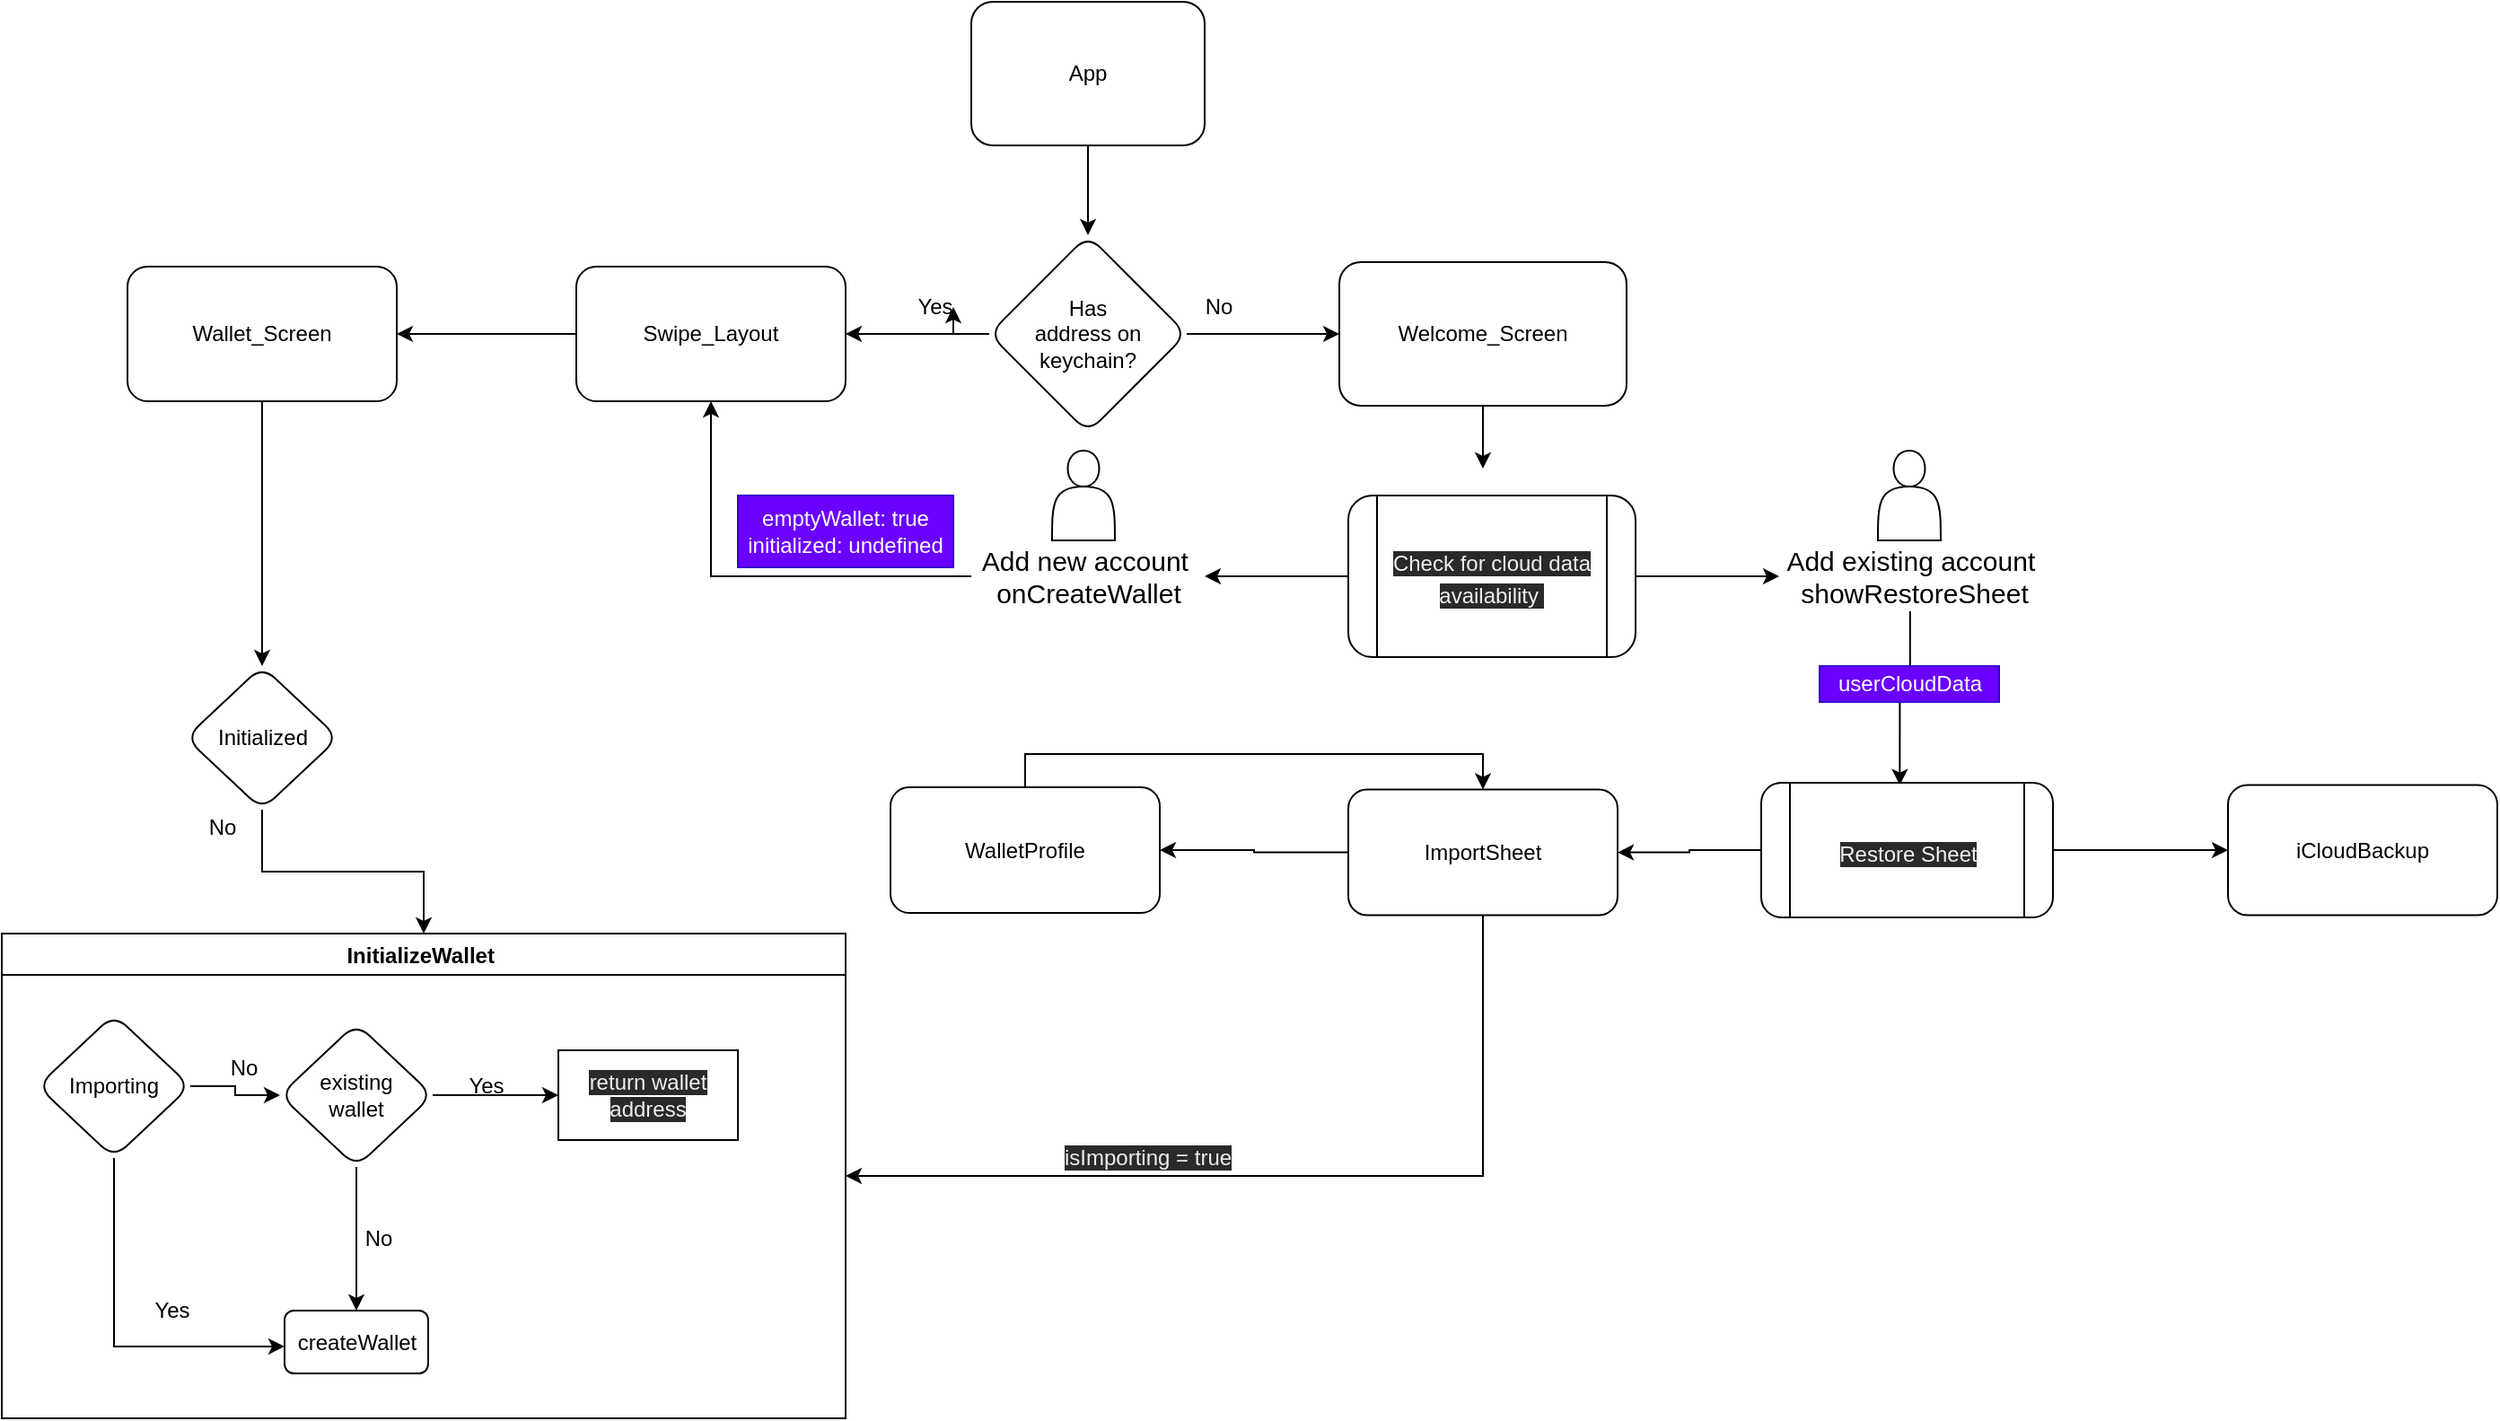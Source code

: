 <mxfile>
    <diagram id="QZ-MXoioudwLhQ9d-GXE" name="Page-1">
        <mxGraphModel dx="2070" dy="840" grid="1" gridSize="10" guides="1" tooltips="1" connect="1" arrows="1" fold="1" page="1" pageScale="1" pageWidth="850" pageHeight="1100" math="0" shadow="0">
            <root>
                <mxCell id="0"/>
                <mxCell id="1" parent="0"/>
                <mxCell id="5" value="" style="edgeStyle=orthogonalEdgeStyle;rounded=0;orthogonalLoop=1;jettySize=auto;html=1;" parent="1" source="2" target="3" edge="1">
                    <mxGeometry relative="1" as="geometry"/>
                </mxCell>
                <mxCell id="2" value="App" style="rounded=1;whiteSpace=wrap;html=1;" parent="1" vertex="1">
                    <mxGeometry x="320" y="20" width="130" height="80" as="geometry"/>
                </mxCell>
                <mxCell id="8" value="" style="edgeStyle=orthogonalEdgeStyle;rounded=0;orthogonalLoop=1;jettySize=auto;html=1;" parent="1" source="3" target="6" edge="1">
                    <mxGeometry relative="1" as="geometry"/>
                </mxCell>
                <mxCell id="9" value="" style="edgeStyle=orthogonalEdgeStyle;rounded=0;orthogonalLoop=1;jettySize=auto;html=1;" parent="1" source="3" target="7" edge="1">
                    <mxGeometry relative="1" as="geometry"/>
                </mxCell>
                <mxCell id="Y6MugdShxAgaUpJ7odk5-55" value="" style="edgeStyle=orthogonalEdgeStyle;rounded=0;orthogonalLoop=1;jettySize=auto;html=1;fontSize=15;" parent="1" source="3" target="10" edge="1">
                    <mxGeometry relative="1" as="geometry"/>
                </mxCell>
                <mxCell id="3" value="Has &lt;br&gt;address on keychain?" style="rhombus;whiteSpace=wrap;html=1;rounded=1;" parent="1" vertex="1">
                    <mxGeometry x="330" y="150" width="110" height="110" as="geometry"/>
                </mxCell>
                <mxCell id="Y6MugdShxAgaUpJ7odk5-12" value="" style="edgeStyle=orthogonalEdgeStyle;rounded=0;orthogonalLoop=1;jettySize=auto;html=1;" parent="1" source="6" edge="1">
                    <mxGeometry relative="1" as="geometry">
                        <mxPoint x="605" y="280" as="targetPoint"/>
                    </mxGeometry>
                </mxCell>
                <mxCell id="6" value="Welcome_Screen" style="rounded=1;whiteSpace=wrap;html=1;" parent="1" vertex="1">
                    <mxGeometry x="525" y="165" width="160" height="80" as="geometry"/>
                </mxCell>
                <mxCell id="Y6MugdShxAgaUpJ7odk5-22" value="" style="edgeStyle=orthogonalEdgeStyle;rounded=0;orthogonalLoop=1;jettySize=auto;html=1;" parent="1" source="7" target="Y6MugdShxAgaUpJ7odk5-21" edge="1">
                    <mxGeometry relative="1" as="geometry"/>
                </mxCell>
                <mxCell id="7" value="Swipe_Layout" style="rounded=1;whiteSpace=wrap;html=1;" parent="1" vertex="1">
                    <mxGeometry x="100" y="167.5" width="150" height="75" as="geometry"/>
                </mxCell>
                <mxCell id="10" value="Yes" style="text;html=1;strokeColor=none;fillColor=none;align=center;verticalAlign=middle;whiteSpace=wrap;rounded=0;" parent="1" vertex="1">
                    <mxGeometry x="280" y="180" width="40" height="20" as="geometry"/>
                </mxCell>
                <mxCell id="11" value="No&lt;span style=&quot;color: rgba(0 , 0 , 0 , 0) ; font-family: monospace ; font-size: 0px&quot;&gt;%3CmxGraphModel%3E%3Croot%3E%3CmxCell%20id%3D%220%22%2F%3E%3CmxCell%20id%3D%221%22%20parent%3D%220%22%2F%3E%3CmxCell%20id%3D%222%22%20value%3D%22App%22%20style%3D%22rounded%3D1%3BwhiteSpace%3Dwrap%3Bhtml%3D1%3B%22%20vertex%3D%221%22%20parent%3D%221%22%3E%3CmxGeometry%20x%3D%22480%22%20y%3D%22170%22%20width%3D%22120%22%20height%3D%2260%22%20as%3D%22geometry%22%2F%3E%3C%2FmxCell%3E%3C%2Froot%3E%3C%2FmxGraphModel%3E&lt;/span&gt;" style="text;html=1;strokeColor=none;fillColor=none;align=center;verticalAlign=middle;whiteSpace=wrap;rounded=0;" parent="1" vertex="1">
                    <mxGeometry x="437.5" y="180" width="40" height="20" as="geometry"/>
                </mxCell>
                <mxCell id="Y6MugdShxAgaUpJ7odk5-67" value="" style="edgeStyle=orthogonalEdgeStyle;rounded=0;orthogonalLoop=1;jettySize=auto;html=1;fontSize=15;" parent="1" source="Y6MugdShxAgaUpJ7odk5-21" target="Y6MugdShxAgaUpJ7odk5-66" edge="1">
                    <mxGeometry relative="1" as="geometry"/>
                </mxCell>
                <mxCell id="Y6MugdShxAgaUpJ7odk5-21" value="Wallet_Screen" style="rounded=1;whiteSpace=wrap;html=1;" parent="1" vertex="1">
                    <mxGeometry x="-150" y="167.5" width="150" height="75" as="geometry"/>
                </mxCell>
                <mxCell id="Y6MugdShxAgaUpJ7odk5-47" style="edgeStyle=orthogonalEdgeStyle;rounded=0;orthogonalLoop=1;jettySize=auto;html=1;exitX=0;exitY=0.5;exitDx=0;exitDy=0;fontSize=15;" parent="1" source="Y6MugdShxAgaUpJ7odk5-31" target="Y6MugdShxAgaUpJ7odk5-41" edge="1">
                    <mxGeometry relative="1" as="geometry">
                        <mxPoint x="460" y="325" as="targetPoint"/>
                    </mxGeometry>
                </mxCell>
                <mxCell id="Y6MugdShxAgaUpJ7odk5-53" style="edgeStyle=orthogonalEdgeStyle;rounded=0;orthogonalLoop=1;jettySize=auto;html=1;fontSize=15;" parent="1" source="Y6MugdShxAgaUpJ7odk5-31" edge="1">
                    <mxGeometry relative="1" as="geometry">
                        <mxPoint x="770" y="340" as="targetPoint"/>
                    </mxGeometry>
                </mxCell>
                <mxCell id="Y6MugdShxAgaUpJ7odk5-31" value="&lt;meta charset=&quot;utf-8&quot;&gt;&lt;span style=&quot;color: rgb(240, 240, 240); font-family: helvetica; font-size: 12px; font-style: normal; font-weight: 400; letter-spacing: normal; text-align: center; text-indent: 0px; text-transform: none; word-spacing: 0px; background-color: rgb(42, 42, 42); display: inline; float: none;&quot;&gt;Check for cloud data availability&amp;nbsp;&lt;/span&gt;" style="shape=process;whiteSpace=wrap;html=1;backgroundOutline=1;rounded=1;glass=0;sketch=0;fontSize=15;" parent="1" vertex="1">
                    <mxGeometry x="530" y="295" width="160" height="90" as="geometry"/>
                </mxCell>
                <mxCell id="Y6MugdShxAgaUpJ7odk5-54" style="edgeStyle=orthogonalEdgeStyle;rounded=0;orthogonalLoop=1;jettySize=auto;html=1;entryX=0.475;entryY=0.018;entryDx=0;entryDy=0;fontSize=15;exitX=0.487;exitY=0.988;exitDx=0;exitDy=0;exitPerimeter=0;entryPerimeter=0;" parent="1" source="Y6MugdShxAgaUpJ7odk5-39" target="41" edge="1">
                    <mxGeometry relative="1" as="geometry">
                        <mxPoint x="843.417" y="365" as="sourcePoint"/>
                        <mxPoint x="840" y="440" as="targetPoint"/>
                    </mxGeometry>
                </mxCell>
                <mxCell id="Y6MugdShxAgaUpJ7odk5-44" style="edgeStyle=orthogonalEdgeStyle;rounded=0;orthogonalLoop=1;jettySize=auto;html=1;entryX=0.5;entryY=1;entryDx=0;entryDy=0;fontSize=15;" parent="1" source="Y6MugdShxAgaUpJ7odk5-41" target="7" edge="1">
                    <mxGeometry relative="1" as="geometry">
                        <mxPoint x="297.5" y="325" as="sourcePoint"/>
                        <Array as="points">
                            <mxPoint x="175" y="340"/>
                        </Array>
                    </mxGeometry>
                </mxCell>
                <mxCell id="Y6MugdShxAgaUpJ7odk5-56" value="emptyWallet: true&lt;br&gt;initialized: undefined" style="text;html=1;strokeColor=#3700CC;fillColor=#6a00ff;align=center;verticalAlign=middle;whiteSpace=wrap;rounded=0;fontColor=#ffffff;" parent="1" vertex="1">
                    <mxGeometry x="190" y="295" width="120" height="40" as="geometry"/>
                </mxCell>
                <mxCell id="Y6MugdShxAgaUpJ7odk5-57" value="" style="shape=actor;whiteSpace=wrap;html=1;rounded=1;glass=0;sketch=0;fontSize=15;" parent="1" vertex="1">
                    <mxGeometry x="365" y="270" width="35" height="50" as="geometry"/>
                </mxCell>
                <mxCell id="Y6MugdShxAgaUpJ7odk5-41" value="Add new account&amp;nbsp;&lt;br&gt;onCreateWallet" style="text;html=1;align=center;verticalAlign=middle;resizable=0;points=[];autosize=1;strokeColor=none;fontSize=15;" parent="1" vertex="1">
                    <mxGeometry x="320" y="320" width="130" height="40" as="geometry"/>
                </mxCell>
                <mxCell id="Y6MugdShxAgaUpJ7odk5-39" value="Add existing account&amp;nbsp;&lt;br&gt;showRestoreSheet" style="text;html=1;align=center;verticalAlign=middle;resizable=0;points=[];autosize=1;strokeColor=none;fontSize=15;" parent="1" vertex="1">
                    <mxGeometry x="765" y="320" width="160" height="40" as="geometry"/>
                </mxCell>
                <mxCell id="Y6MugdShxAgaUpJ7odk5-58" value="" style="shape=actor;whiteSpace=wrap;html=1;rounded=1;glass=0;sketch=0;fontSize=15;" parent="1" vertex="1">
                    <mxGeometry x="825" y="270" width="35" height="50" as="geometry"/>
                </mxCell>
                <mxCell id="Y6MugdShxAgaUpJ7odk5-64" value="userCloudData" style="text;html=1;strokeColor=#3700CC;fillColor=#6a00ff;align=center;verticalAlign=middle;whiteSpace=wrap;rounded=0;fontColor=#ffffff;" parent="1" vertex="1">
                    <mxGeometry x="792.5" y="390" width="100" height="20" as="geometry"/>
                </mxCell>
                <mxCell id="39" style="edgeStyle=orthogonalEdgeStyle;rounded=0;orthogonalLoop=1;jettySize=auto;html=1;entryX=0.5;entryY=0;entryDx=0;entryDy=0;" edge="1" parent="1" source="Y6MugdShxAgaUpJ7odk5-66" target="12">
                    <mxGeometry relative="1" as="geometry"/>
                </mxCell>
                <mxCell id="Y6MugdShxAgaUpJ7odk5-66" value="Initialized" style="rhombus;whiteSpace=wrap;html=1;rounded=1;" parent="1" vertex="1">
                    <mxGeometry x="-117.5" y="390" width="85" height="80" as="geometry"/>
                </mxCell>
                <mxCell id="Y6MugdShxAgaUpJ7odk5-70" value="No&lt;span style=&quot;color: rgba(0 , 0 , 0 , 0) ; font-family: monospace ; font-size: 0px&quot;&gt;%3CmxGraphModel%3E%3Croot%3E%3CmxCell%20id%3D%220%22%2F%3E%3CmxCell%20id%3D%221%22%20parent%3D%220%22%2F%3E%3CmxCell%20id%3D%222%22%20value%3D%22App%22%20style%3D%22rounded%3D1%3BwhiteSpace%3Dwrap%3Bhtml%3D1%3B%22%20vertex%3D%221%22%20parent%3D%221%22%3E%3CmxGeometry%20x%3D%22480%22%20y%3D%22170%22%20width%3D%22120%22%20height%3D%2260%22%20as%3D%22geometry%22%2F%3E%3C%2FmxCell%3E%3C%2Froot%3E%3C%2FmxGraphModel%3E&lt;/span&gt;" style="text;html=1;strokeColor=none;fillColor=none;align=center;verticalAlign=middle;whiteSpace=wrap;rounded=0;" parent="1" vertex="1">
                    <mxGeometry x="-117.5" y="470" width="40" height="20" as="geometry"/>
                </mxCell>
                <mxCell id="12" value="InitializeWallet " style="swimlane;" vertex="1" parent="1">
                    <mxGeometry x="-220" y="539" width="470" height="270" as="geometry">
                        <mxRectangle x="-220" y="539" width="120" height="21" as="alternateBounds"/>
                    </mxGeometry>
                </mxCell>
                <mxCell id="15" value="createWallet" style="rounded=1;whiteSpace=wrap;html=1;" vertex="1" parent="12">
                    <mxGeometry x="157.5" y="210" width="80" height="35" as="geometry"/>
                </mxCell>
                <mxCell id="26" value="" style="edgeStyle=orthogonalEdgeStyle;rounded=0;orthogonalLoop=1;jettySize=auto;html=1;" edge="1" parent="12" source="18">
                    <mxGeometry relative="1" as="geometry">
                        <mxPoint x="310" y="90" as="targetPoint"/>
                    </mxGeometry>
                </mxCell>
                <mxCell id="36" style="edgeStyle=orthogonalEdgeStyle;rounded=0;orthogonalLoop=1;jettySize=auto;html=1;entryX=0.5;entryY=0;entryDx=0;entryDy=0;" edge="1" parent="12" source="18" target="15">
                    <mxGeometry relative="1" as="geometry"/>
                </mxCell>
                <mxCell id="18" value="existing&lt;br&gt;wallet" style="rhombus;whiteSpace=wrap;html=1;rounded=1;" vertex="1" parent="12">
                    <mxGeometry x="155" y="50" width="85" height="80" as="geometry"/>
                </mxCell>
                <mxCell id="22" value="&lt;font face=&quot;helvetica&quot;&gt;Yes&lt;/font&gt;" style="text;html=1;strokeColor=none;fillColor=none;align=center;verticalAlign=middle;whiteSpace=wrap;rounded=0;" vertex="1" parent="12">
                    <mxGeometry x="75" y="200" width="40" height="20" as="geometry"/>
                </mxCell>
                <mxCell id="23" value="&lt;font face=&quot;helvetica&quot;&gt;No&lt;/font&gt;" style="text;html=1;strokeColor=none;fillColor=none;align=center;verticalAlign=middle;whiteSpace=wrap;rounded=0;" vertex="1" parent="12">
                    <mxGeometry x="190" y="160" width="40" height="20" as="geometry"/>
                </mxCell>
                <mxCell id="29" value="&lt;font face=&quot;helvetica&quot;&gt;Yes&lt;/font&gt;" style="text;html=1;strokeColor=none;fillColor=none;align=center;verticalAlign=middle;whiteSpace=wrap;rounded=0;" vertex="1" parent="12">
                    <mxGeometry x="250" y="75" width="40" height="20" as="geometry"/>
                </mxCell>
                <mxCell id="35" style="edgeStyle=orthogonalEdgeStyle;rounded=0;orthogonalLoop=1;jettySize=auto;html=1;entryX=0;entryY=0.5;entryDx=0;entryDy=0;" edge="1" parent="12" source="31" target="18">
                    <mxGeometry relative="1" as="geometry"/>
                </mxCell>
                <mxCell id="31" value="Importing" style="rhombus;whiteSpace=wrap;html=1;rounded=1;" vertex="1" parent="12">
                    <mxGeometry x="20" y="45" width="85" height="80" as="geometry"/>
                </mxCell>
                <mxCell id="32" value="&lt;font face=&quot;helvetica&quot;&gt;No&lt;/font&gt;" style="text;html=1;strokeColor=none;fillColor=none;align=center;verticalAlign=middle;whiteSpace=wrap;rounded=0;" vertex="1" parent="12">
                    <mxGeometry x="115" y="65" width="40" height="20" as="geometry"/>
                </mxCell>
                <mxCell id="33" value="&lt;meta charset=&quot;utf-8&quot;&gt;&lt;span style=&quot;color: rgb(240, 240, 240); font-family: helvetica; font-size: 12px; font-style: normal; font-weight: 400; letter-spacing: normal; text-align: center; text-indent: 0px; text-transform: none; word-spacing: 0px; background-color: rgb(42, 42, 42); display: inline; float: none;&quot;&gt;return wallet address&lt;/span&gt;" style="rounded=0;whiteSpace=wrap;html=1;" vertex="1" parent="12">
                    <mxGeometry x="310" y="65" width="100" height="50" as="geometry"/>
                </mxCell>
                <mxCell id="34" style="edgeStyle=orthogonalEdgeStyle;rounded=0;orthogonalLoop=1;jettySize=auto;html=1;entryX=0;entryY=0.571;entryDx=0;entryDy=0;entryPerimeter=0;" edge="1" parent="12" source="31" target="15">
                    <mxGeometry relative="1" as="geometry">
                        <mxPoint x="60" y="230" as="targetPoint"/>
                        <Array as="points">
                            <mxPoint x="63" y="230"/>
                        </Array>
                    </mxGeometry>
                </mxCell>
                <mxCell id="44" value="" style="edgeStyle=orthogonalEdgeStyle;rounded=0;orthogonalLoop=1;jettySize=auto;html=1;" edge="1" parent="1" source="41" target="42">
                    <mxGeometry relative="1" as="geometry"/>
                </mxCell>
                <mxCell id="45" value="" style="edgeStyle=orthogonalEdgeStyle;rounded=0;orthogonalLoop=1;jettySize=auto;html=1;" edge="1" parent="1" source="41" target="43">
                    <mxGeometry relative="1" as="geometry"/>
                </mxCell>
                <mxCell id="41" value="&lt;span style=&quot;color: rgb(240 , 240 , 240) ; font-family: &amp;#34;helvetica&amp;#34; ; font-size: 12px ; font-style: normal ; font-weight: 400 ; letter-spacing: normal ; text-align: center ; text-indent: 0px ; text-transform: none ; word-spacing: 0px ; background-color: rgb(42 , 42 , 42) ; display: inline ; float: none&quot;&gt;Restore Sheet&lt;/span&gt;" style="shape=process;whiteSpace=wrap;html=1;backgroundOutline=1;rounded=1;glass=0;sketch=0;fontSize=15;" vertex="1" parent="1">
                    <mxGeometry x="760" y="455" width="162.5" height="75" as="geometry"/>
                </mxCell>
                <mxCell id="47" value="" style="edgeStyle=orthogonalEdgeStyle;rounded=0;orthogonalLoop=1;jettySize=auto;html=1;" edge="1" parent="1" source="42" target="46">
                    <mxGeometry relative="1" as="geometry"/>
                </mxCell>
                <mxCell id="50" style="edgeStyle=orthogonalEdgeStyle;rounded=0;orthogonalLoop=1;jettySize=auto;html=1;entryX=1;entryY=0.5;entryDx=0;entryDy=0;" edge="1" parent="1" source="42" target="12">
                    <mxGeometry relative="1" as="geometry">
                        <Array as="points">
                            <mxPoint x="605" y="674"/>
                        </Array>
                    </mxGeometry>
                </mxCell>
                <mxCell id="42" value="ImportSheet" style="rounded=1;whiteSpace=wrap;html=1;" vertex="1" parent="1">
                    <mxGeometry x="530" y="458.75" width="150" height="70" as="geometry"/>
                </mxCell>
                <mxCell id="43" value="iCloudBackup" style="rounded=1;whiteSpace=wrap;html=1;" vertex="1" parent="1">
                    <mxGeometry x="1020" y="456.25" width="150" height="72.5" as="geometry"/>
                </mxCell>
                <mxCell id="48" style="edgeStyle=orthogonalEdgeStyle;rounded=0;orthogonalLoop=1;jettySize=auto;html=1;entryX=0.5;entryY=0;entryDx=0;entryDy=0;" edge="1" parent="1" source="46" target="42">
                    <mxGeometry relative="1" as="geometry">
                        <Array as="points">
                            <mxPoint x="350" y="439"/>
                            <mxPoint x="605" y="439"/>
                        </Array>
                    </mxGeometry>
                </mxCell>
                <mxCell id="46" value="WalletProfile" style="rounded=1;whiteSpace=wrap;html=1;" vertex="1" parent="1">
                    <mxGeometry x="275" y="457.5" width="150" height="70" as="geometry"/>
                </mxCell>
                <mxCell id="51" value="&lt;span style=&quot;color: rgb(240 , 240 , 240) ; font-family: &amp;#34;helvetica&amp;#34; ; font-size: 12px ; font-style: normal ; font-weight: 400 ; letter-spacing: normal ; text-align: center ; text-indent: 0px ; text-transform: none ; word-spacing: 0px ; background-color: rgb(42 , 42 , 42) ; display: inline ; float: none&quot;&gt;isImporting = true&lt;/span&gt;" style="text;whiteSpace=wrap;html=1;" vertex="1" parent="1">
                    <mxGeometry x="370" y="650" width="100" height="30" as="geometry"/>
                </mxCell>
            </root>
        </mxGraphModel>
    </diagram>
</mxfile>